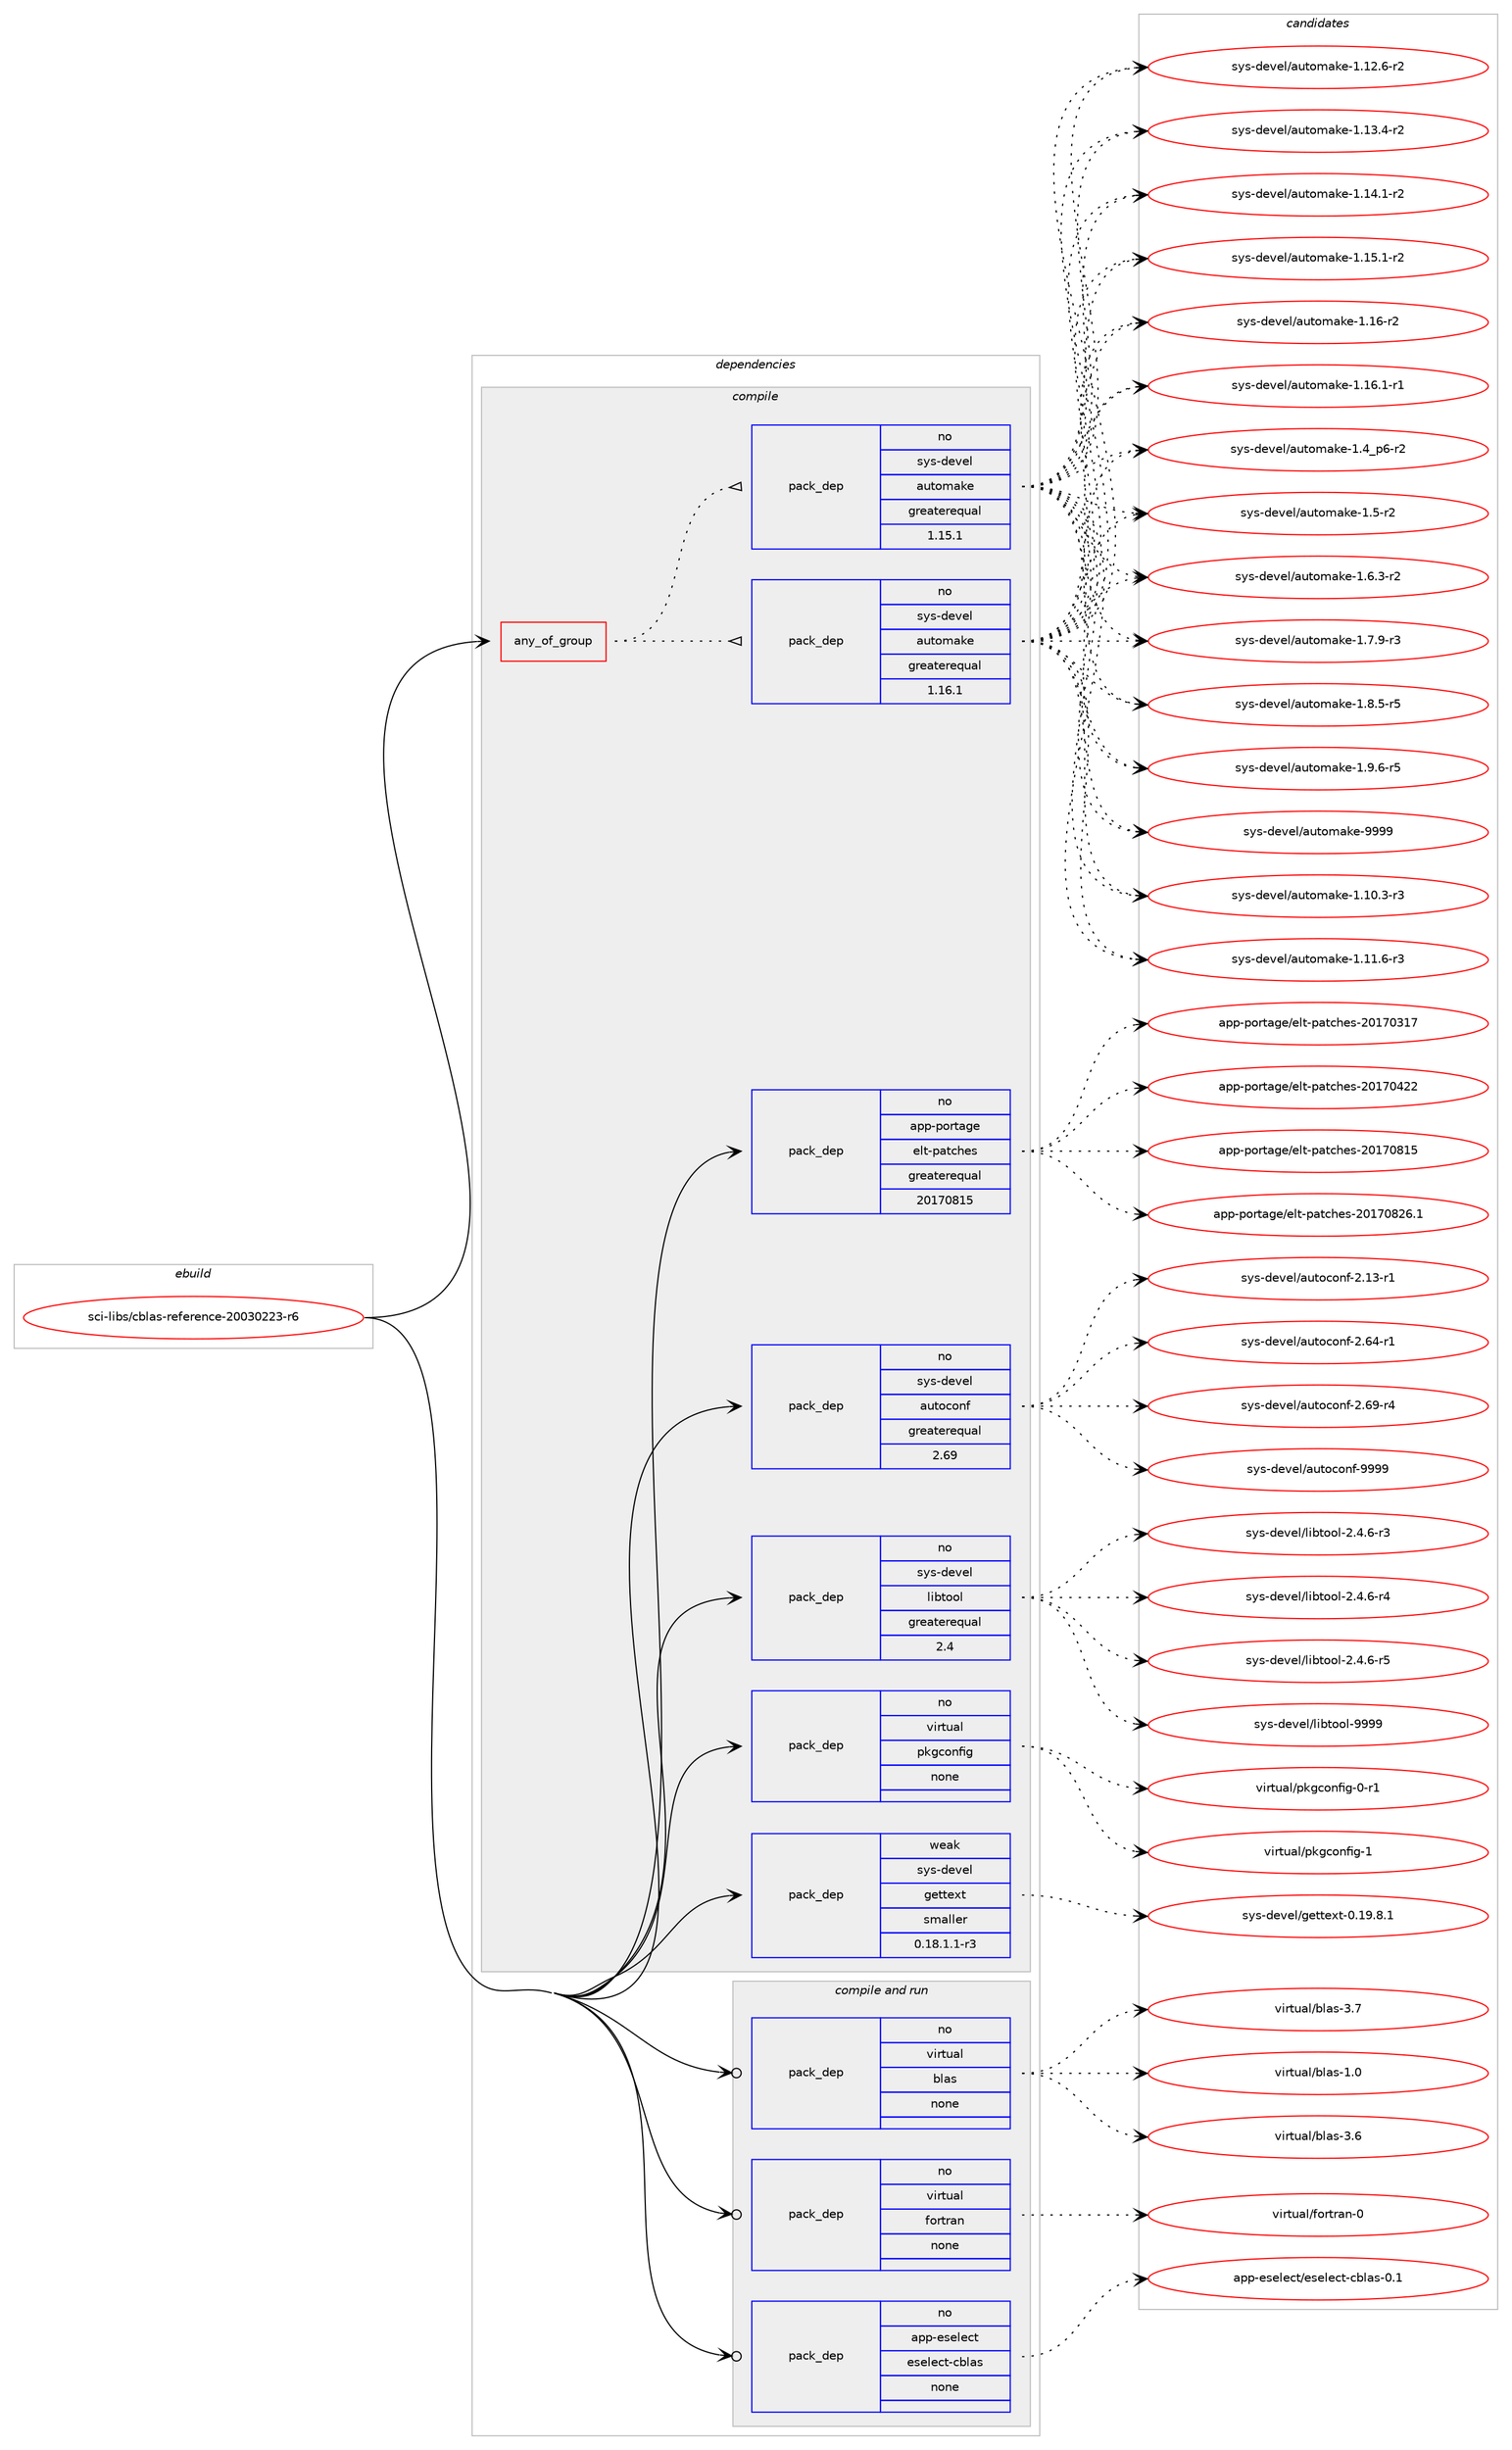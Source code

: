 digraph prolog {

# *************
# Graph options
# *************

newrank=true;
concentrate=true;
compound=true;
graph [rankdir=LR,fontname=Helvetica,fontsize=10,ranksep=1.5];#, ranksep=2.5, nodesep=0.2];
edge  [arrowhead=vee];
node  [fontname=Helvetica,fontsize=10];

# **********
# The ebuild
# **********

subgraph cluster_leftcol {
color=gray;
rank=same;
label=<<i>ebuild</i>>;
id [label="sci-libs/cblas-reference-20030223-r6", color=red, width=4, href="../sci-libs/cblas-reference-20030223-r6.svg"];
}

# ****************
# The dependencies
# ****************

subgraph cluster_midcol {
color=gray;
label=<<i>dependencies</i>>;
subgraph cluster_compile {
fillcolor="#eeeeee";
style=filled;
label=<<i>compile</i>>;
subgraph any26868 {
dependency1692332 [label=<<TABLE BORDER="0" CELLBORDER="1" CELLSPACING="0" CELLPADDING="4"><TR><TD CELLPADDING="10">any_of_group</TD></TR></TABLE>>, shape=none, color=red];subgraph pack1211534 {
dependency1692333 [label=<<TABLE BORDER="0" CELLBORDER="1" CELLSPACING="0" CELLPADDING="4" WIDTH="220"><TR><TD ROWSPAN="6" CELLPADDING="30">pack_dep</TD></TR><TR><TD WIDTH="110">no</TD></TR><TR><TD>sys-devel</TD></TR><TR><TD>automake</TD></TR><TR><TD>greaterequal</TD></TR><TR><TD>1.16.1</TD></TR></TABLE>>, shape=none, color=blue];
}
dependency1692332:e -> dependency1692333:w [weight=20,style="dotted",arrowhead="oinv"];
subgraph pack1211535 {
dependency1692334 [label=<<TABLE BORDER="0" CELLBORDER="1" CELLSPACING="0" CELLPADDING="4" WIDTH="220"><TR><TD ROWSPAN="6" CELLPADDING="30">pack_dep</TD></TR><TR><TD WIDTH="110">no</TD></TR><TR><TD>sys-devel</TD></TR><TR><TD>automake</TD></TR><TR><TD>greaterequal</TD></TR><TR><TD>1.15.1</TD></TR></TABLE>>, shape=none, color=blue];
}
dependency1692332:e -> dependency1692334:w [weight=20,style="dotted",arrowhead="oinv"];
}
id:e -> dependency1692332:w [weight=20,style="solid",arrowhead="vee"];
subgraph pack1211536 {
dependency1692335 [label=<<TABLE BORDER="0" CELLBORDER="1" CELLSPACING="0" CELLPADDING="4" WIDTH="220"><TR><TD ROWSPAN="6" CELLPADDING="30">pack_dep</TD></TR><TR><TD WIDTH="110">no</TD></TR><TR><TD>app-portage</TD></TR><TR><TD>elt-patches</TD></TR><TR><TD>greaterequal</TD></TR><TR><TD>20170815</TD></TR></TABLE>>, shape=none, color=blue];
}
id:e -> dependency1692335:w [weight=20,style="solid",arrowhead="vee"];
subgraph pack1211537 {
dependency1692336 [label=<<TABLE BORDER="0" CELLBORDER="1" CELLSPACING="0" CELLPADDING="4" WIDTH="220"><TR><TD ROWSPAN="6" CELLPADDING="30">pack_dep</TD></TR><TR><TD WIDTH="110">no</TD></TR><TR><TD>sys-devel</TD></TR><TR><TD>autoconf</TD></TR><TR><TD>greaterequal</TD></TR><TR><TD>2.69</TD></TR></TABLE>>, shape=none, color=blue];
}
id:e -> dependency1692336:w [weight=20,style="solid",arrowhead="vee"];
subgraph pack1211538 {
dependency1692337 [label=<<TABLE BORDER="0" CELLBORDER="1" CELLSPACING="0" CELLPADDING="4" WIDTH="220"><TR><TD ROWSPAN="6" CELLPADDING="30">pack_dep</TD></TR><TR><TD WIDTH="110">no</TD></TR><TR><TD>sys-devel</TD></TR><TR><TD>libtool</TD></TR><TR><TD>greaterequal</TD></TR><TR><TD>2.4</TD></TR></TABLE>>, shape=none, color=blue];
}
id:e -> dependency1692337:w [weight=20,style="solid",arrowhead="vee"];
subgraph pack1211539 {
dependency1692338 [label=<<TABLE BORDER="0" CELLBORDER="1" CELLSPACING="0" CELLPADDING="4" WIDTH="220"><TR><TD ROWSPAN="6" CELLPADDING="30">pack_dep</TD></TR><TR><TD WIDTH="110">no</TD></TR><TR><TD>virtual</TD></TR><TR><TD>pkgconfig</TD></TR><TR><TD>none</TD></TR><TR><TD></TD></TR></TABLE>>, shape=none, color=blue];
}
id:e -> dependency1692338:w [weight=20,style="solid",arrowhead="vee"];
subgraph pack1211540 {
dependency1692339 [label=<<TABLE BORDER="0" CELLBORDER="1" CELLSPACING="0" CELLPADDING="4" WIDTH="220"><TR><TD ROWSPAN="6" CELLPADDING="30">pack_dep</TD></TR><TR><TD WIDTH="110">weak</TD></TR><TR><TD>sys-devel</TD></TR><TR><TD>gettext</TD></TR><TR><TD>smaller</TD></TR><TR><TD>0.18.1.1-r3</TD></TR></TABLE>>, shape=none, color=blue];
}
id:e -> dependency1692339:w [weight=20,style="solid",arrowhead="vee"];
}
subgraph cluster_compileandrun {
fillcolor="#eeeeee";
style=filled;
label=<<i>compile and run</i>>;
subgraph pack1211541 {
dependency1692340 [label=<<TABLE BORDER="0" CELLBORDER="1" CELLSPACING="0" CELLPADDING="4" WIDTH="220"><TR><TD ROWSPAN="6" CELLPADDING="30">pack_dep</TD></TR><TR><TD WIDTH="110">no</TD></TR><TR><TD>app-eselect</TD></TR><TR><TD>eselect-cblas</TD></TR><TR><TD>none</TD></TR><TR><TD></TD></TR></TABLE>>, shape=none, color=blue];
}
id:e -> dependency1692340:w [weight=20,style="solid",arrowhead="odotvee"];
subgraph pack1211542 {
dependency1692341 [label=<<TABLE BORDER="0" CELLBORDER="1" CELLSPACING="0" CELLPADDING="4" WIDTH="220"><TR><TD ROWSPAN="6" CELLPADDING="30">pack_dep</TD></TR><TR><TD WIDTH="110">no</TD></TR><TR><TD>virtual</TD></TR><TR><TD>blas</TD></TR><TR><TD>none</TD></TR><TR><TD></TD></TR></TABLE>>, shape=none, color=blue];
}
id:e -> dependency1692341:w [weight=20,style="solid",arrowhead="odotvee"];
subgraph pack1211543 {
dependency1692342 [label=<<TABLE BORDER="0" CELLBORDER="1" CELLSPACING="0" CELLPADDING="4" WIDTH="220"><TR><TD ROWSPAN="6" CELLPADDING="30">pack_dep</TD></TR><TR><TD WIDTH="110">no</TD></TR><TR><TD>virtual</TD></TR><TR><TD>fortran</TD></TR><TR><TD>none</TD></TR><TR><TD></TD></TR></TABLE>>, shape=none, color=blue];
}
id:e -> dependency1692342:w [weight=20,style="solid",arrowhead="odotvee"];
}
subgraph cluster_run {
fillcolor="#eeeeee";
style=filled;
label=<<i>run</i>>;
}
}

# **************
# The candidates
# **************

subgraph cluster_choices {
rank=same;
color=gray;
label=<<i>candidates</i>>;

subgraph choice1211534 {
color=black;
nodesep=1;
choice11512111545100101118101108479711711611110997107101454946494846514511451 [label="sys-devel/automake-1.10.3-r3", color=red, width=4,href="../sys-devel/automake-1.10.3-r3.svg"];
choice11512111545100101118101108479711711611110997107101454946494946544511451 [label="sys-devel/automake-1.11.6-r3", color=red, width=4,href="../sys-devel/automake-1.11.6-r3.svg"];
choice11512111545100101118101108479711711611110997107101454946495046544511450 [label="sys-devel/automake-1.12.6-r2", color=red, width=4,href="../sys-devel/automake-1.12.6-r2.svg"];
choice11512111545100101118101108479711711611110997107101454946495146524511450 [label="sys-devel/automake-1.13.4-r2", color=red, width=4,href="../sys-devel/automake-1.13.4-r2.svg"];
choice11512111545100101118101108479711711611110997107101454946495246494511450 [label="sys-devel/automake-1.14.1-r2", color=red, width=4,href="../sys-devel/automake-1.14.1-r2.svg"];
choice11512111545100101118101108479711711611110997107101454946495346494511450 [label="sys-devel/automake-1.15.1-r2", color=red, width=4,href="../sys-devel/automake-1.15.1-r2.svg"];
choice1151211154510010111810110847971171161111099710710145494649544511450 [label="sys-devel/automake-1.16-r2", color=red, width=4,href="../sys-devel/automake-1.16-r2.svg"];
choice11512111545100101118101108479711711611110997107101454946495446494511449 [label="sys-devel/automake-1.16.1-r1", color=red, width=4,href="../sys-devel/automake-1.16.1-r1.svg"];
choice115121115451001011181011084797117116111109971071014549465295112544511450 [label="sys-devel/automake-1.4_p6-r2", color=red, width=4,href="../sys-devel/automake-1.4_p6-r2.svg"];
choice11512111545100101118101108479711711611110997107101454946534511450 [label="sys-devel/automake-1.5-r2", color=red, width=4,href="../sys-devel/automake-1.5-r2.svg"];
choice115121115451001011181011084797117116111109971071014549465446514511450 [label="sys-devel/automake-1.6.3-r2", color=red, width=4,href="../sys-devel/automake-1.6.3-r2.svg"];
choice115121115451001011181011084797117116111109971071014549465546574511451 [label="sys-devel/automake-1.7.9-r3", color=red, width=4,href="../sys-devel/automake-1.7.9-r3.svg"];
choice115121115451001011181011084797117116111109971071014549465646534511453 [label="sys-devel/automake-1.8.5-r5", color=red, width=4,href="../sys-devel/automake-1.8.5-r5.svg"];
choice115121115451001011181011084797117116111109971071014549465746544511453 [label="sys-devel/automake-1.9.6-r5", color=red, width=4,href="../sys-devel/automake-1.9.6-r5.svg"];
choice115121115451001011181011084797117116111109971071014557575757 [label="sys-devel/automake-9999", color=red, width=4,href="../sys-devel/automake-9999.svg"];
dependency1692333:e -> choice11512111545100101118101108479711711611110997107101454946494846514511451:w [style=dotted,weight="100"];
dependency1692333:e -> choice11512111545100101118101108479711711611110997107101454946494946544511451:w [style=dotted,weight="100"];
dependency1692333:e -> choice11512111545100101118101108479711711611110997107101454946495046544511450:w [style=dotted,weight="100"];
dependency1692333:e -> choice11512111545100101118101108479711711611110997107101454946495146524511450:w [style=dotted,weight="100"];
dependency1692333:e -> choice11512111545100101118101108479711711611110997107101454946495246494511450:w [style=dotted,weight="100"];
dependency1692333:e -> choice11512111545100101118101108479711711611110997107101454946495346494511450:w [style=dotted,weight="100"];
dependency1692333:e -> choice1151211154510010111810110847971171161111099710710145494649544511450:w [style=dotted,weight="100"];
dependency1692333:e -> choice11512111545100101118101108479711711611110997107101454946495446494511449:w [style=dotted,weight="100"];
dependency1692333:e -> choice115121115451001011181011084797117116111109971071014549465295112544511450:w [style=dotted,weight="100"];
dependency1692333:e -> choice11512111545100101118101108479711711611110997107101454946534511450:w [style=dotted,weight="100"];
dependency1692333:e -> choice115121115451001011181011084797117116111109971071014549465446514511450:w [style=dotted,weight="100"];
dependency1692333:e -> choice115121115451001011181011084797117116111109971071014549465546574511451:w [style=dotted,weight="100"];
dependency1692333:e -> choice115121115451001011181011084797117116111109971071014549465646534511453:w [style=dotted,weight="100"];
dependency1692333:e -> choice115121115451001011181011084797117116111109971071014549465746544511453:w [style=dotted,weight="100"];
dependency1692333:e -> choice115121115451001011181011084797117116111109971071014557575757:w [style=dotted,weight="100"];
}
subgraph choice1211535 {
color=black;
nodesep=1;
choice11512111545100101118101108479711711611110997107101454946494846514511451 [label="sys-devel/automake-1.10.3-r3", color=red, width=4,href="../sys-devel/automake-1.10.3-r3.svg"];
choice11512111545100101118101108479711711611110997107101454946494946544511451 [label="sys-devel/automake-1.11.6-r3", color=red, width=4,href="../sys-devel/automake-1.11.6-r3.svg"];
choice11512111545100101118101108479711711611110997107101454946495046544511450 [label="sys-devel/automake-1.12.6-r2", color=red, width=4,href="../sys-devel/automake-1.12.6-r2.svg"];
choice11512111545100101118101108479711711611110997107101454946495146524511450 [label="sys-devel/automake-1.13.4-r2", color=red, width=4,href="../sys-devel/automake-1.13.4-r2.svg"];
choice11512111545100101118101108479711711611110997107101454946495246494511450 [label="sys-devel/automake-1.14.1-r2", color=red, width=4,href="../sys-devel/automake-1.14.1-r2.svg"];
choice11512111545100101118101108479711711611110997107101454946495346494511450 [label="sys-devel/automake-1.15.1-r2", color=red, width=4,href="../sys-devel/automake-1.15.1-r2.svg"];
choice1151211154510010111810110847971171161111099710710145494649544511450 [label="sys-devel/automake-1.16-r2", color=red, width=4,href="../sys-devel/automake-1.16-r2.svg"];
choice11512111545100101118101108479711711611110997107101454946495446494511449 [label="sys-devel/automake-1.16.1-r1", color=red, width=4,href="../sys-devel/automake-1.16.1-r1.svg"];
choice115121115451001011181011084797117116111109971071014549465295112544511450 [label="sys-devel/automake-1.4_p6-r2", color=red, width=4,href="../sys-devel/automake-1.4_p6-r2.svg"];
choice11512111545100101118101108479711711611110997107101454946534511450 [label="sys-devel/automake-1.5-r2", color=red, width=4,href="../sys-devel/automake-1.5-r2.svg"];
choice115121115451001011181011084797117116111109971071014549465446514511450 [label="sys-devel/automake-1.6.3-r2", color=red, width=4,href="../sys-devel/automake-1.6.3-r2.svg"];
choice115121115451001011181011084797117116111109971071014549465546574511451 [label="sys-devel/automake-1.7.9-r3", color=red, width=4,href="../sys-devel/automake-1.7.9-r3.svg"];
choice115121115451001011181011084797117116111109971071014549465646534511453 [label="sys-devel/automake-1.8.5-r5", color=red, width=4,href="../sys-devel/automake-1.8.5-r5.svg"];
choice115121115451001011181011084797117116111109971071014549465746544511453 [label="sys-devel/automake-1.9.6-r5", color=red, width=4,href="../sys-devel/automake-1.9.6-r5.svg"];
choice115121115451001011181011084797117116111109971071014557575757 [label="sys-devel/automake-9999", color=red, width=4,href="../sys-devel/automake-9999.svg"];
dependency1692334:e -> choice11512111545100101118101108479711711611110997107101454946494846514511451:w [style=dotted,weight="100"];
dependency1692334:e -> choice11512111545100101118101108479711711611110997107101454946494946544511451:w [style=dotted,weight="100"];
dependency1692334:e -> choice11512111545100101118101108479711711611110997107101454946495046544511450:w [style=dotted,weight="100"];
dependency1692334:e -> choice11512111545100101118101108479711711611110997107101454946495146524511450:w [style=dotted,weight="100"];
dependency1692334:e -> choice11512111545100101118101108479711711611110997107101454946495246494511450:w [style=dotted,weight="100"];
dependency1692334:e -> choice11512111545100101118101108479711711611110997107101454946495346494511450:w [style=dotted,weight="100"];
dependency1692334:e -> choice1151211154510010111810110847971171161111099710710145494649544511450:w [style=dotted,weight="100"];
dependency1692334:e -> choice11512111545100101118101108479711711611110997107101454946495446494511449:w [style=dotted,weight="100"];
dependency1692334:e -> choice115121115451001011181011084797117116111109971071014549465295112544511450:w [style=dotted,weight="100"];
dependency1692334:e -> choice11512111545100101118101108479711711611110997107101454946534511450:w [style=dotted,weight="100"];
dependency1692334:e -> choice115121115451001011181011084797117116111109971071014549465446514511450:w [style=dotted,weight="100"];
dependency1692334:e -> choice115121115451001011181011084797117116111109971071014549465546574511451:w [style=dotted,weight="100"];
dependency1692334:e -> choice115121115451001011181011084797117116111109971071014549465646534511453:w [style=dotted,weight="100"];
dependency1692334:e -> choice115121115451001011181011084797117116111109971071014549465746544511453:w [style=dotted,weight="100"];
dependency1692334:e -> choice115121115451001011181011084797117116111109971071014557575757:w [style=dotted,weight="100"];
}
subgraph choice1211536 {
color=black;
nodesep=1;
choice97112112451121111141169710310147101108116451129711699104101115455048495548514955 [label="app-portage/elt-patches-20170317", color=red, width=4,href="../app-portage/elt-patches-20170317.svg"];
choice97112112451121111141169710310147101108116451129711699104101115455048495548525050 [label="app-portage/elt-patches-20170422", color=red, width=4,href="../app-portage/elt-patches-20170422.svg"];
choice97112112451121111141169710310147101108116451129711699104101115455048495548564953 [label="app-portage/elt-patches-20170815", color=red, width=4,href="../app-portage/elt-patches-20170815.svg"];
choice971121124511211111411697103101471011081164511297116991041011154550484955485650544649 [label="app-portage/elt-patches-20170826.1", color=red, width=4,href="../app-portage/elt-patches-20170826.1.svg"];
dependency1692335:e -> choice97112112451121111141169710310147101108116451129711699104101115455048495548514955:w [style=dotted,weight="100"];
dependency1692335:e -> choice97112112451121111141169710310147101108116451129711699104101115455048495548525050:w [style=dotted,weight="100"];
dependency1692335:e -> choice97112112451121111141169710310147101108116451129711699104101115455048495548564953:w [style=dotted,weight="100"];
dependency1692335:e -> choice971121124511211111411697103101471011081164511297116991041011154550484955485650544649:w [style=dotted,weight="100"];
}
subgraph choice1211537 {
color=black;
nodesep=1;
choice1151211154510010111810110847971171161119911111010245504649514511449 [label="sys-devel/autoconf-2.13-r1", color=red, width=4,href="../sys-devel/autoconf-2.13-r1.svg"];
choice1151211154510010111810110847971171161119911111010245504654524511449 [label="sys-devel/autoconf-2.64-r1", color=red, width=4,href="../sys-devel/autoconf-2.64-r1.svg"];
choice1151211154510010111810110847971171161119911111010245504654574511452 [label="sys-devel/autoconf-2.69-r4", color=red, width=4,href="../sys-devel/autoconf-2.69-r4.svg"];
choice115121115451001011181011084797117116111991111101024557575757 [label="sys-devel/autoconf-9999", color=red, width=4,href="../sys-devel/autoconf-9999.svg"];
dependency1692336:e -> choice1151211154510010111810110847971171161119911111010245504649514511449:w [style=dotted,weight="100"];
dependency1692336:e -> choice1151211154510010111810110847971171161119911111010245504654524511449:w [style=dotted,weight="100"];
dependency1692336:e -> choice1151211154510010111810110847971171161119911111010245504654574511452:w [style=dotted,weight="100"];
dependency1692336:e -> choice115121115451001011181011084797117116111991111101024557575757:w [style=dotted,weight="100"];
}
subgraph choice1211538 {
color=black;
nodesep=1;
choice1151211154510010111810110847108105981161111111084550465246544511451 [label="sys-devel/libtool-2.4.6-r3", color=red, width=4,href="../sys-devel/libtool-2.4.6-r3.svg"];
choice1151211154510010111810110847108105981161111111084550465246544511452 [label="sys-devel/libtool-2.4.6-r4", color=red, width=4,href="../sys-devel/libtool-2.4.6-r4.svg"];
choice1151211154510010111810110847108105981161111111084550465246544511453 [label="sys-devel/libtool-2.4.6-r5", color=red, width=4,href="../sys-devel/libtool-2.4.6-r5.svg"];
choice1151211154510010111810110847108105981161111111084557575757 [label="sys-devel/libtool-9999", color=red, width=4,href="../sys-devel/libtool-9999.svg"];
dependency1692337:e -> choice1151211154510010111810110847108105981161111111084550465246544511451:w [style=dotted,weight="100"];
dependency1692337:e -> choice1151211154510010111810110847108105981161111111084550465246544511452:w [style=dotted,weight="100"];
dependency1692337:e -> choice1151211154510010111810110847108105981161111111084550465246544511453:w [style=dotted,weight="100"];
dependency1692337:e -> choice1151211154510010111810110847108105981161111111084557575757:w [style=dotted,weight="100"];
}
subgraph choice1211539 {
color=black;
nodesep=1;
choice11810511411611797108471121071039911111010210510345484511449 [label="virtual/pkgconfig-0-r1", color=red, width=4,href="../virtual/pkgconfig-0-r1.svg"];
choice1181051141161179710847112107103991111101021051034549 [label="virtual/pkgconfig-1", color=red, width=4,href="../virtual/pkgconfig-1.svg"];
dependency1692338:e -> choice11810511411611797108471121071039911111010210510345484511449:w [style=dotted,weight="100"];
dependency1692338:e -> choice1181051141161179710847112107103991111101021051034549:w [style=dotted,weight="100"];
}
subgraph choice1211540 {
color=black;
nodesep=1;
choice1151211154510010111810110847103101116116101120116454846495746564649 [label="sys-devel/gettext-0.19.8.1", color=red, width=4,href="../sys-devel/gettext-0.19.8.1.svg"];
dependency1692339:e -> choice1151211154510010111810110847103101116116101120116454846495746564649:w [style=dotted,weight="100"];
}
subgraph choice1211541 {
color=black;
nodesep=1;
choice97112112451011151011081019911647101115101108101991164599981089711545484649 [label="app-eselect/eselect-cblas-0.1", color=red, width=4,href="../app-eselect/eselect-cblas-0.1.svg"];
dependency1692340:e -> choice97112112451011151011081019911647101115101108101991164599981089711545484649:w [style=dotted,weight="100"];
}
subgraph choice1211542 {
color=black;
nodesep=1;
choice1181051141161179710847981089711545494648 [label="virtual/blas-1.0", color=red, width=4,href="../virtual/blas-1.0.svg"];
choice1181051141161179710847981089711545514654 [label="virtual/blas-3.6", color=red, width=4,href="../virtual/blas-3.6.svg"];
choice1181051141161179710847981089711545514655 [label="virtual/blas-3.7", color=red, width=4,href="../virtual/blas-3.7.svg"];
dependency1692341:e -> choice1181051141161179710847981089711545494648:w [style=dotted,weight="100"];
dependency1692341:e -> choice1181051141161179710847981089711545514654:w [style=dotted,weight="100"];
dependency1692341:e -> choice1181051141161179710847981089711545514655:w [style=dotted,weight="100"];
}
subgraph choice1211543 {
color=black;
nodesep=1;
choice1181051141161179710847102111114116114971104548 [label="virtual/fortran-0", color=red, width=4,href="../virtual/fortran-0.svg"];
dependency1692342:e -> choice1181051141161179710847102111114116114971104548:w [style=dotted,weight="100"];
}
}

}
